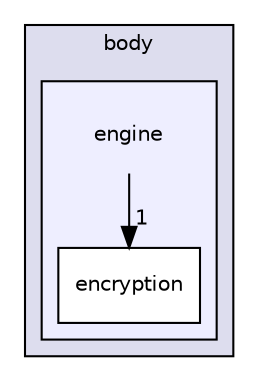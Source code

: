digraph "/home/superuser/Snowball/snowball/body/engine" {
  compound=true
  node [ fontsize="10", fontname="Helvetica"];
  edge [ labelfontsize="10", labelfontname="Helvetica"];
  subgraph clusterdir_33a3286485c637ec477613e1f9c16c9a {
    graph [ bgcolor="#ddddee", pencolor="black", label="body" fontname="Helvetica", fontsize="10", URL="dir_33a3286485c637ec477613e1f9c16c9a.html"]
  subgraph clusterdir_0d8b3191896f458d8eea35556998be03 {
    graph [ bgcolor="#eeeeff", pencolor="black", label="" URL="dir_0d8b3191896f458d8eea35556998be03.html"];
    dir_0d8b3191896f458d8eea35556998be03 [shape=plaintext label="engine"];
    dir_d3f5c10344be70b8690e0cd314048962 [shape=box label="encryption" color="black" fillcolor="white" style="filled" URL="dir_d3f5c10344be70b8690e0cd314048962.html"];
  }
  }
  dir_0d8b3191896f458d8eea35556998be03->dir_d3f5c10344be70b8690e0cd314048962 [headlabel="1", labeldistance=1.5 headhref="dir_000001_000002.html"];
}
